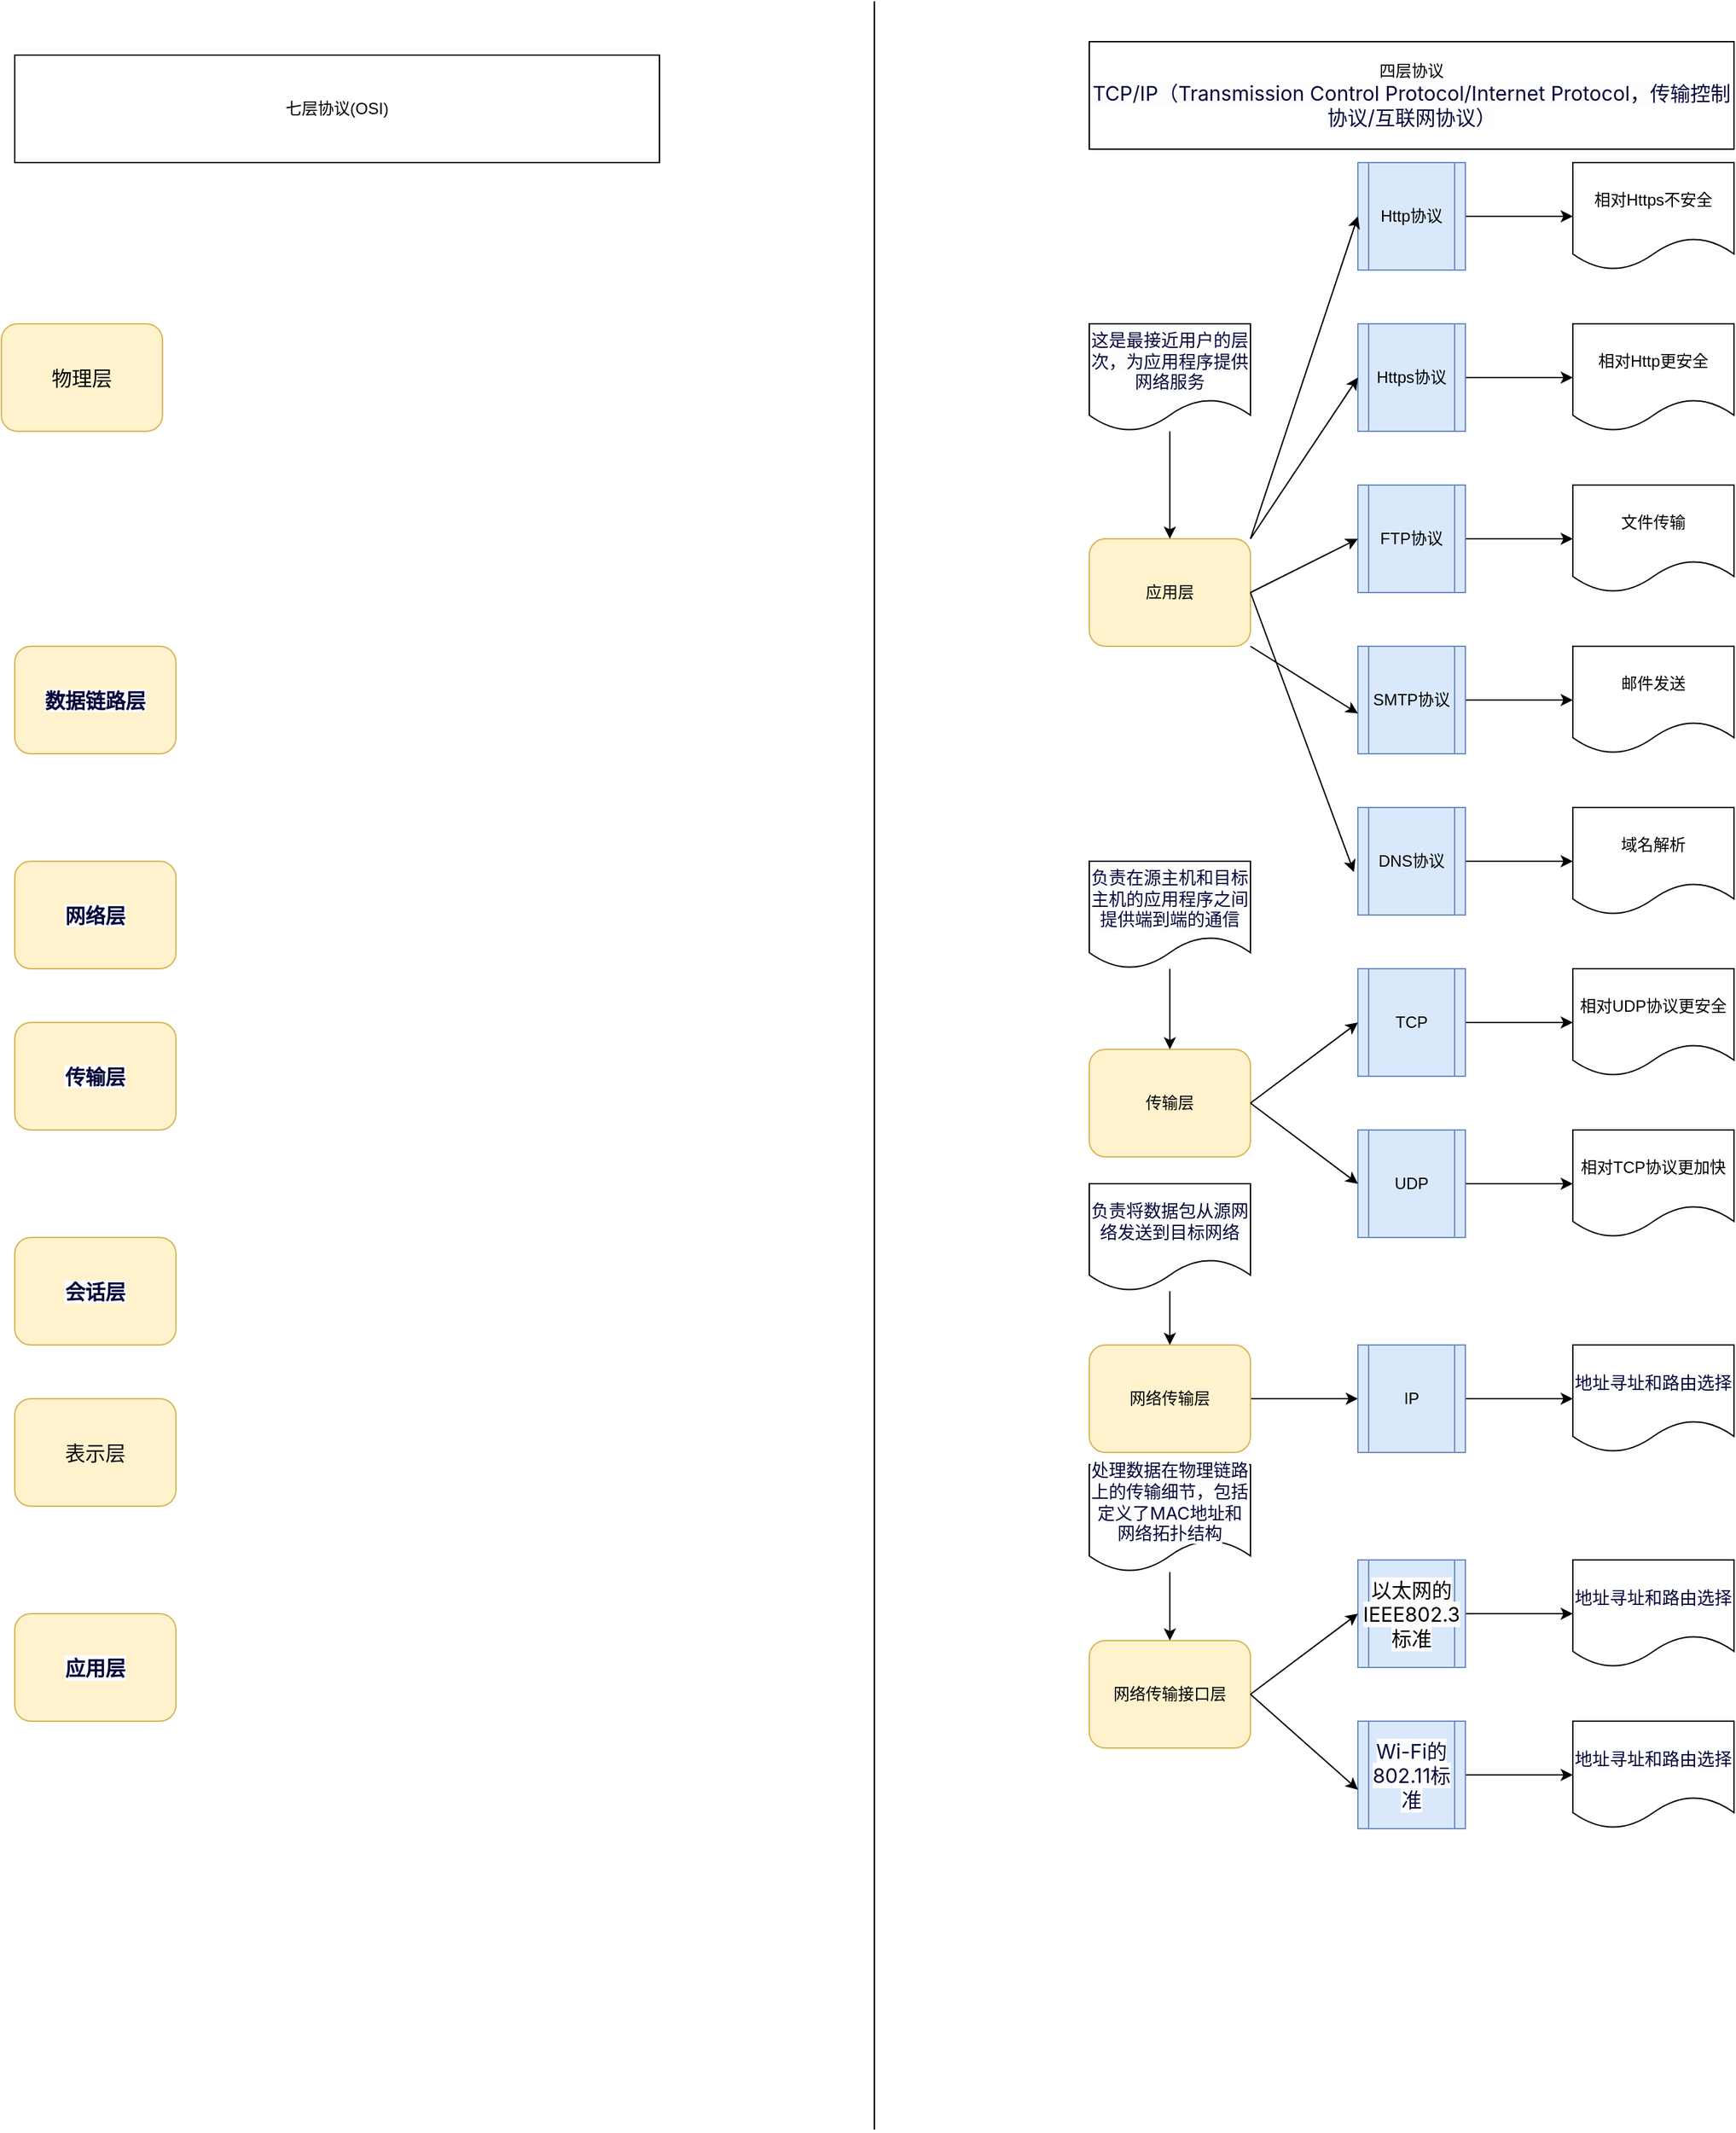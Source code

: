 <mxfile version="25.0.3">
  <diagram name="第 1 页" id="bnDQp0RB2ErarTcb1Inx">
    <mxGraphModel dx="1707" dy="444" grid="1" gridSize="10" guides="1" tooltips="1" connect="1" arrows="1" fold="1" page="1" pageScale="1" pageWidth="827" pageHeight="1169" math="0" shadow="0">
      <root>
        <mxCell id="0" />
        <mxCell id="1" parent="0" />
        <mxCell id="6gzfc5hC1QTd9-dfOM9L-1" value="" style="endArrow=none;html=1;rounded=0;" edge="1" parent="1">
          <mxGeometry width="50" height="50" relative="1" as="geometry">
            <mxPoint x="440" y="1584" as="sourcePoint" />
            <mxPoint x="440" as="targetPoint" />
          </mxGeometry>
        </mxCell>
        <mxCell id="6gzfc5hC1QTd9-dfOM9L-2" value="七层协议(OSI)" style="whiteSpace=wrap;html=1;" vertex="1" parent="1">
          <mxGeometry x="-200" y="40" width="480" height="80" as="geometry" />
        </mxCell>
        <mxCell id="6gzfc5hC1QTd9-dfOM9L-3" value="四层协议&lt;div&gt;&lt;span style=&quot;color: rgb(5, 7, 59); font-family: -apple-system, BlinkMacSystemFont, &amp;quot;Segoe UI&amp;quot;, Roboto, Ubuntu, &amp;quot;Helvetica Neue&amp;quot;, Helvetica, Arial, &amp;quot;PingFang SC&amp;quot;, &amp;quot;Hiragino Sans GB&amp;quot;, &amp;quot;Microsoft YaHei UI&amp;quot;, &amp;quot;Microsoft YaHei&amp;quot;, &amp;quot;Source Han Sans CN&amp;quot;, sans-serif, &amp;quot;Apple Color Emoji&amp;quot;, &amp;quot;Segoe UI Emoji&amp;quot;; font-size: 15px; text-align: start; background-color: rgb(253, 253, 254);&quot;&gt;TCP/IP（Transmission Control Protocol/Internet Protocol，传输控制协议/互联网协议）&lt;/span&gt;&lt;/div&gt;" style="whiteSpace=wrap;html=1;" vertex="1" parent="1">
          <mxGeometry x="600" y="30" width="480" height="80" as="geometry" />
        </mxCell>
        <mxCell id="6gzfc5hC1QTd9-dfOM9L-4" value="应用层" style="rounded=1;whiteSpace=wrap;html=1;fillColor=#fff2cc;strokeColor=#d6b656;" vertex="1" parent="1">
          <mxGeometry x="600" y="400" width="120" height="80" as="geometry" />
        </mxCell>
        <mxCell id="6gzfc5hC1QTd9-dfOM9L-5" value="传输层" style="rounded=1;whiteSpace=wrap;html=1;fillColor=#fff2cc;strokeColor=#d6b656;" vertex="1" parent="1">
          <mxGeometry x="600" y="780" width="120" height="80" as="geometry" />
        </mxCell>
        <mxCell id="6gzfc5hC1QTd9-dfOM9L-43" value="" style="edgeStyle=orthogonalEdgeStyle;rounded=0;orthogonalLoop=1;jettySize=auto;html=1;" edge="1" parent="1" source="6gzfc5hC1QTd9-dfOM9L-7" target="6gzfc5hC1QTd9-dfOM9L-42">
          <mxGeometry relative="1" as="geometry" />
        </mxCell>
        <mxCell id="6gzfc5hC1QTd9-dfOM9L-7" value="网络传输层" style="rounded=1;whiteSpace=wrap;html=1;fillColor=#fff2cc;strokeColor=#d6b656;" vertex="1" parent="1">
          <mxGeometry x="600" y="1000" width="120" height="80" as="geometry" />
        </mxCell>
        <mxCell id="6gzfc5hC1QTd9-dfOM9L-24" style="edgeStyle=orthogonalEdgeStyle;rounded=0;orthogonalLoop=1;jettySize=auto;html=1;entryX=0;entryY=0.5;entryDx=0;entryDy=0;" edge="1" parent="1" source="6gzfc5hC1QTd9-dfOM9L-9" target="6gzfc5hC1QTd9-dfOM9L-23">
          <mxGeometry relative="1" as="geometry" />
        </mxCell>
        <mxCell id="6gzfc5hC1QTd9-dfOM9L-9" value="Http协议" style="shape=process;whiteSpace=wrap;html=1;backgroundOutline=1;fillColor=#dae8fc;strokeColor=#6c8ebf;" vertex="1" parent="1">
          <mxGeometry x="800" y="120" width="80" height="80" as="geometry" />
        </mxCell>
        <mxCell id="6gzfc5hC1QTd9-dfOM9L-30" value="" style="edgeStyle=orthogonalEdgeStyle;rounded=0;orthogonalLoop=1;jettySize=auto;html=1;" edge="1" parent="1" source="6gzfc5hC1QTd9-dfOM9L-10" target="6gzfc5hC1QTd9-dfOM9L-25">
          <mxGeometry relative="1" as="geometry" />
        </mxCell>
        <mxCell id="6gzfc5hC1QTd9-dfOM9L-10" value="Https协议" style="shape=process;whiteSpace=wrap;html=1;backgroundOutline=1;fillColor=#dae8fc;strokeColor=#6c8ebf;" vertex="1" parent="1">
          <mxGeometry x="800" y="240" width="80" height="80" as="geometry" />
        </mxCell>
        <mxCell id="6gzfc5hC1QTd9-dfOM9L-31" value="" style="edgeStyle=orthogonalEdgeStyle;rounded=0;orthogonalLoop=1;jettySize=auto;html=1;" edge="1" parent="1" source="6gzfc5hC1QTd9-dfOM9L-11" target="6gzfc5hC1QTd9-dfOM9L-27">
          <mxGeometry relative="1" as="geometry" />
        </mxCell>
        <mxCell id="6gzfc5hC1QTd9-dfOM9L-11" value="FTP协议" style="shape=process;whiteSpace=wrap;html=1;backgroundOutline=1;fillColor=#dae8fc;strokeColor=#6c8ebf;" vertex="1" parent="1">
          <mxGeometry x="800" y="360" width="80" height="80" as="geometry" />
        </mxCell>
        <mxCell id="6gzfc5hC1QTd9-dfOM9L-32" value="" style="edgeStyle=orthogonalEdgeStyle;rounded=0;orthogonalLoop=1;jettySize=auto;html=1;" edge="1" parent="1" source="6gzfc5hC1QTd9-dfOM9L-12" target="6gzfc5hC1QTd9-dfOM9L-28">
          <mxGeometry relative="1" as="geometry" />
        </mxCell>
        <mxCell id="6gzfc5hC1QTd9-dfOM9L-12" value="SMTP协议" style="shape=process;whiteSpace=wrap;html=1;backgroundOutline=1;fillColor=#dae8fc;strokeColor=#6c8ebf;" vertex="1" parent="1">
          <mxGeometry x="800" y="480" width="80" height="80" as="geometry" />
        </mxCell>
        <mxCell id="6gzfc5hC1QTd9-dfOM9L-33" value="" style="edgeStyle=orthogonalEdgeStyle;rounded=0;orthogonalLoop=1;jettySize=auto;html=1;" edge="1" parent="1" source="6gzfc5hC1QTd9-dfOM9L-13" target="6gzfc5hC1QTd9-dfOM9L-29">
          <mxGeometry relative="1" as="geometry" />
        </mxCell>
        <mxCell id="6gzfc5hC1QTd9-dfOM9L-13" value="DNS协议" style="shape=process;whiteSpace=wrap;html=1;backgroundOutline=1;fillColor=#dae8fc;strokeColor=#6c8ebf;" vertex="1" parent="1">
          <mxGeometry x="800" y="600" width="80" height="80" as="geometry" />
        </mxCell>
        <mxCell id="6gzfc5hC1QTd9-dfOM9L-16" value="" style="endArrow=classic;html=1;rounded=0;entryX=0;entryY=0.5;entryDx=0;entryDy=0;exitX=1;exitY=0;exitDx=0;exitDy=0;" edge="1" parent="1" source="6gzfc5hC1QTd9-dfOM9L-4" target="6gzfc5hC1QTd9-dfOM9L-9">
          <mxGeometry width="50" height="50" relative="1" as="geometry">
            <mxPoint x="690" y="360" as="sourcePoint" />
            <mxPoint x="740" y="310" as="targetPoint" />
          </mxGeometry>
        </mxCell>
        <mxCell id="6gzfc5hC1QTd9-dfOM9L-17" value="" style="endArrow=classic;html=1;rounded=0;entryX=0;entryY=0.5;entryDx=0;entryDy=0;exitX=1;exitY=0;exitDx=0;exitDy=0;" edge="1" parent="1" source="6gzfc5hC1QTd9-dfOM9L-4" target="6gzfc5hC1QTd9-dfOM9L-10">
          <mxGeometry width="50" height="50" relative="1" as="geometry">
            <mxPoint x="690" y="360" as="sourcePoint" />
            <mxPoint x="740" y="310" as="targetPoint" />
          </mxGeometry>
        </mxCell>
        <mxCell id="6gzfc5hC1QTd9-dfOM9L-20" value="" style="endArrow=classic;html=1;rounded=0;exitX=1;exitY=0.5;exitDx=0;exitDy=0;entryX=0;entryY=0.5;entryDx=0;entryDy=0;" edge="1" parent="1" source="6gzfc5hC1QTd9-dfOM9L-4" target="6gzfc5hC1QTd9-dfOM9L-11">
          <mxGeometry width="50" height="50" relative="1" as="geometry">
            <mxPoint x="690" y="360" as="sourcePoint" />
            <mxPoint x="740" y="310" as="targetPoint" />
          </mxGeometry>
        </mxCell>
        <mxCell id="6gzfc5hC1QTd9-dfOM9L-21" value="" style="endArrow=classic;html=1;rounded=0;entryX=0;entryY=0.625;entryDx=0;entryDy=0;entryPerimeter=0;exitX=1;exitY=1;exitDx=0;exitDy=0;" edge="1" parent="1" source="6gzfc5hC1QTd9-dfOM9L-4" target="6gzfc5hC1QTd9-dfOM9L-12">
          <mxGeometry width="50" height="50" relative="1" as="geometry">
            <mxPoint x="690" y="460" as="sourcePoint" />
            <mxPoint x="740" y="410" as="targetPoint" />
          </mxGeometry>
        </mxCell>
        <mxCell id="6gzfc5hC1QTd9-dfOM9L-22" value="" style="endArrow=classic;html=1;rounded=0;entryX=-0.037;entryY=0.6;entryDx=0;entryDy=0;entryPerimeter=0;" edge="1" parent="1" target="6gzfc5hC1QTd9-dfOM9L-13">
          <mxGeometry width="50" height="50" relative="1" as="geometry">
            <mxPoint x="720" y="440" as="sourcePoint" />
            <mxPoint x="740" y="410" as="targetPoint" />
          </mxGeometry>
        </mxCell>
        <mxCell id="6gzfc5hC1QTd9-dfOM9L-23" value="相对Https不安全" style="shape=document;whiteSpace=wrap;html=1;boundedLbl=1;" vertex="1" parent="1">
          <mxGeometry x="960" y="120" width="120" height="80" as="geometry" />
        </mxCell>
        <mxCell id="6gzfc5hC1QTd9-dfOM9L-25" value="相对Http更安全" style="shape=document;whiteSpace=wrap;html=1;boundedLbl=1;" vertex="1" parent="1">
          <mxGeometry x="960" y="240" width="120" height="80" as="geometry" />
        </mxCell>
        <mxCell id="6gzfc5hC1QTd9-dfOM9L-26" value="网络传输接口层" style="rounded=1;whiteSpace=wrap;html=1;fillColor=#fff2cc;strokeColor=#d6b656;" vertex="1" parent="1">
          <mxGeometry x="600" y="1220" width="120" height="80" as="geometry" />
        </mxCell>
        <mxCell id="6gzfc5hC1QTd9-dfOM9L-27" value="文件传输" style="shape=document;whiteSpace=wrap;html=1;boundedLbl=1;" vertex="1" parent="1">
          <mxGeometry x="960" y="360" width="120" height="80" as="geometry" />
        </mxCell>
        <mxCell id="6gzfc5hC1QTd9-dfOM9L-28" value="邮件发送" style="shape=document;whiteSpace=wrap;html=1;boundedLbl=1;" vertex="1" parent="1">
          <mxGeometry x="960" y="480" width="120" height="80" as="geometry" />
        </mxCell>
        <mxCell id="6gzfc5hC1QTd9-dfOM9L-29" value="域名解析" style="shape=document;whiteSpace=wrap;html=1;boundedLbl=1;" vertex="1" parent="1">
          <mxGeometry x="960" y="600" width="120" height="80" as="geometry" />
        </mxCell>
        <mxCell id="6gzfc5hC1QTd9-dfOM9L-40" value="" style="edgeStyle=orthogonalEdgeStyle;rounded=0;orthogonalLoop=1;jettySize=auto;html=1;" edge="1" parent="1" source="6gzfc5hC1QTd9-dfOM9L-34" target="6gzfc5hC1QTd9-dfOM9L-38">
          <mxGeometry relative="1" as="geometry" />
        </mxCell>
        <mxCell id="6gzfc5hC1QTd9-dfOM9L-34" value="TCP" style="shape=process;whiteSpace=wrap;html=1;backgroundOutline=1;fillColor=#dae8fc;strokeColor=#6c8ebf;" vertex="1" parent="1">
          <mxGeometry x="800" y="720" width="80" height="80" as="geometry" />
        </mxCell>
        <mxCell id="6gzfc5hC1QTd9-dfOM9L-41" value="" style="edgeStyle=orthogonalEdgeStyle;rounded=0;orthogonalLoop=1;jettySize=auto;html=1;" edge="1" parent="1" source="6gzfc5hC1QTd9-dfOM9L-35" target="6gzfc5hC1QTd9-dfOM9L-39">
          <mxGeometry relative="1" as="geometry" />
        </mxCell>
        <mxCell id="6gzfc5hC1QTd9-dfOM9L-35" value="UDP" style="shape=process;whiteSpace=wrap;html=1;backgroundOutline=1;fillColor=#dae8fc;strokeColor=#6c8ebf;" vertex="1" parent="1">
          <mxGeometry x="800" y="840" width="80" height="80" as="geometry" />
        </mxCell>
        <mxCell id="6gzfc5hC1QTd9-dfOM9L-36" value="" style="endArrow=classic;html=1;rounded=0;entryX=0;entryY=0.5;entryDx=0;entryDy=0;exitX=1;exitY=0.5;exitDx=0;exitDy=0;" edge="1" parent="1" source="6gzfc5hC1QTd9-dfOM9L-5" target="6gzfc5hC1QTd9-dfOM9L-34">
          <mxGeometry width="50" height="50" relative="1" as="geometry">
            <mxPoint x="720" y="800" as="sourcePoint" />
            <mxPoint x="740" y="760" as="targetPoint" />
          </mxGeometry>
        </mxCell>
        <mxCell id="6gzfc5hC1QTd9-dfOM9L-37" value="" style="endArrow=classic;html=1;rounded=0;entryX=0;entryY=0.5;entryDx=0;entryDy=0;exitX=1;exitY=0.5;exitDx=0;exitDy=0;" edge="1" parent="1" source="6gzfc5hC1QTd9-dfOM9L-5" target="6gzfc5hC1QTd9-dfOM9L-35">
          <mxGeometry width="50" height="50" relative="1" as="geometry">
            <mxPoint x="690" y="810" as="sourcePoint" />
            <mxPoint x="740" y="760" as="targetPoint" />
          </mxGeometry>
        </mxCell>
        <mxCell id="6gzfc5hC1QTd9-dfOM9L-38" value="相对UDP协议更安全" style="shape=document;whiteSpace=wrap;html=1;boundedLbl=1;" vertex="1" parent="1">
          <mxGeometry x="960" y="720" width="120" height="80" as="geometry" />
        </mxCell>
        <mxCell id="6gzfc5hC1QTd9-dfOM9L-39" value="相对TCP协议更加快" style="shape=document;whiteSpace=wrap;html=1;boundedLbl=1;" vertex="1" parent="1">
          <mxGeometry x="960" y="840" width="120" height="80" as="geometry" />
        </mxCell>
        <mxCell id="6gzfc5hC1QTd9-dfOM9L-53" value="" style="edgeStyle=orthogonalEdgeStyle;rounded=0;orthogonalLoop=1;jettySize=auto;html=1;" edge="1" parent="1" source="6gzfc5hC1QTd9-dfOM9L-42" target="6gzfc5hC1QTd9-dfOM9L-50">
          <mxGeometry relative="1" as="geometry" />
        </mxCell>
        <mxCell id="6gzfc5hC1QTd9-dfOM9L-42" value="IP" style="shape=process;whiteSpace=wrap;html=1;backgroundOutline=1;fillColor=#dae8fc;strokeColor=#6c8ebf;" vertex="1" parent="1">
          <mxGeometry x="800" y="1000" width="80" height="80" as="geometry" />
        </mxCell>
        <mxCell id="6gzfc5hC1QTd9-dfOM9L-45" value="" style="edgeStyle=orthogonalEdgeStyle;rounded=0;orthogonalLoop=1;jettySize=auto;html=1;" edge="1" parent="1" source="6gzfc5hC1QTd9-dfOM9L-44" target="6gzfc5hC1QTd9-dfOM9L-7">
          <mxGeometry relative="1" as="geometry" />
        </mxCell>
        <mxCell id="6gzfc5hC1QTd9-dfOM9L-44" value="&lt;span style=&quot;color: rgb(5, 7, 59); font-family: -apple-system, BlinkMacSystemFont, &amp;quot;Segoe UI&amp;quot;, Roboto, Ubuntu, &amp;quot;Helvetica Neue&amp;quot;, Helvetica, Arial, &amp;quot;PingFang SC&amp;quot;, &amp;quot;Hiragino Sans GB&amp;quot;, &amp;quot;Microsoft YaHei UI&amp;quot;, &amp;quot;Microsoft YaHei&amp;quot;, &amp;quot;Source Han Sans CN&amp;quot;, sans-serif, &amp;quot;Apple Color Emoji&amp;quot;, &amp;quot;Segoe UI Emoji&amp;quot;; text-align: left; background-color: rgb(253, 253, 254);&quot;&gt;&lt;font style=&quot;font-size: 13px;&quot;&gt;负责将数据包从源网络发送到目标网络&lt;/font&gt;&lt;/span&gt;" style="shape=document;whiteSpace=wrap;html=1;boundedLbl=1;" vertex="1" parent="1">
          <mxGeometry x="600" y="880" width="120" height="80" as="geometry" />
        </mxCell>
        <mxCell id="6gzfc5hC1QTd9-dfOM9L-47" value="" style="edgeStyle=orthogonalEdgeStyle;rounded=0;orthogonalLoop=1;jettySize=auto;html=1;" edge="1" parent="1" source="6gzfc5hC1QTd9-dfOM9L-46" target="6gzfc5hC1QTd9-dfOM9L-5">
          <mxGeometry relative="1" as="geometry" />
        </mxCell>
        <mxCell id="6gzfc5hC1QTd9-dfOM9L-46" value="&lt;span style=&quot;color: rgb(5, 7, 59); font-family: -apple-system, BlinkMacSystemFont, &amp;quot;Segoe UI&amp;quot;, Roboto, Ubuntu, &amp;quot;Helvetica Neue&amp;quot;, Helvetica, Arial, &amp;quot;PingFang SC&amp;quot;, &amp;quot;Hiragino Sans GB&amp;quot;, &amp;quot;Microsoft YaHei UI&amp;quot;, &amp;quot;Microsoft YaHei&amp;quot;, &amp;quot;Source Han Sans CN&amp;quot;, sans-serif, &amp;quot;Apple Color Emoji&amp;quot;, &amp;quot;Segoe UI Emoji&amp;quot;; text-align: left; background-color: rgb(253, 253, 254);&quot;&gt;&lt;font style=&quot;font-size: 13px;&quot;&gt;负责在源主机和目标主机的应用程序之间提供端到端的通信&lt;/font&gt;&lt;/span&gt;" style="shape=document;whiteSpace=wrap;html=1;boundedLbl=1;" vertex="1" parent="1">
          <mxGeometry x="600" y="640" width="120" height="80" as="geometry" />
        </mxCell>
        <mxCell id="6gzfc5hC1QTd9-dfOM9L-49" value="" style="edgeStyle=orthogonalEdgeStyle;rounded=0;orthogonalLoop=1;jettySize=auto;html=1;" edge="1" parent="1" source="6gzfc5hC1QTd9-dfOM9L-48" target="6gzfc5hC1QTd9-dfOM9L-4">
          <mxGeometry relative="1" as="geometry" />
        </mxCell>
        <mxCell id="6gzfc5hC1QTd9-dfOM9L-48" value="&lt;span style=&quot;color: rgb(5, 7, 59); font-family: -apple-system, BlinkMacSystemFont, &amp;quot;Segoe UI&amp;quot;, Roboto, Ubuntu, &amp;quot;Helvetica Neue&amp;quot;, Helvetica, Arial, &amp;quot;PingFang SC&amp;quot;, &amp;quot;Hiragino Sans GB&amp;quot;, &amp;quot;Microsoft YaHei UI&amp;quot;, &amp;quot;Microsoft YaHei&amp;quot;, &amp;quot;Source Han Sans CN&amp;quot;, sans-serif, &amp;quot;Apple Color Emoji&amp;quot;, &amp;quot;Segoe UI Emoji&amp;quot;; text-align: left; background-color: rgb(253, 253, 254);&quot;&gt;&lt;font style=&quot;font-size: 13px;&quot;&gt;这是最接近用户的层次，为应用程序提供网络服务&lt;/font&gt;&lt;/span&gt;" style="shape=document;whiteSpace=wrap;html=1;boundedLbl=1;" vertex="1" parent="1">
          <mxGeometry x="600" y="240" width="120" height="80" as="geometry" />
        </mxCell>
        <mxCell id="6gzfc5hC1QTd9-dfOM9L-50" value="&lt;span style=&quot;color: rgb(5, 7, 59); font-family: -apple-system, BlinkMacSystemFont, &amp;quot;Segoe UI&amp;quot;, Roboto, Ubuntu, &amp;quot;Helvetica Neue&amp;quot;, Helvetica, Arial, &amp;quot;PingFang SC&amp;quot;, &amp;quot;Hiragino Sans GB&amp;quot;, &amp;quot;Microsoft YaHei UI&amp;quot;, &amp;quot;Microsoft YaHei&amp;quot;, &amp;quot;Source Han Sans CN&amp;quot;, sans-serif, &amp;quot;Apple Color Emoji&amp;quot;, &amp;quot;Segoe UI Emoji&amp;quot;; text-align: left; background-color: rgb(253, 253, 254);&quot;&gt;&lt;font style=&quot;font-size: 13px;&quot;&gt;地址寻址和路由选择&lt;/font&gt;&lt;/span&gt;" style="shape=document;whiteSpace=wrap;html=1;boundedLbl=1;" vertex="1" parent="1">
          <mxGeometry x="960" y="1000" width="120" height="80" as="geometry" />
        </mxCell>
        <mxCell id="6gzfc5hC1QTd9-dfOM9L-60" value="" style="edgeStyle=orthogonalEdgeStyle;rounded=0;orthogonalLoop=1;jettySize=auto;html=1;" edge="1" parent="1" source="6gzfc5hC1QTd9-dfOM9L-51" target="6gzfc5hC1QTd9-dfOM9L-58">
          <mxGeometry relative="1" as="geometry" />
        </mxCell>
        <mxCell id="6gzfc5hC1QTd9-dfOM9L-51" value="&lt;span style=&quot;font-family: -apple-system, BlinkMacSystemFont, &amp;quot;Segoe UI&amp;quot;, Roboto, Ubuntu, &amp;quot;Helvetica Neue&amp;quot;, Helvetica, Arial, &amp;quot;PingFang SC&amp;quot;, &amp;quot;Hiragino Sans GB&amp;quot;, &amp;quot;Microsoft YaHei UI&amp;quot;, &amp;quot;Microsoft YaHei&amp;quot;, &amp;quot;Source Han Sans CN&amp;quot;, sans-serif, &amp;quot;Apple Color Emoji&amp;quot;, &amp;quot;Segoe UI Emoji&amp;quot;; font-size: 15px; text-align: left; background-color: rgb(253, 253, 254);&quot;&gt;以太网&lt;/span&gt;&lt;span style=&quot;font-family: -apple-system, BlinkMacSystemFont, &amp;quot;Segoe UI&amp;quot;, Roboto, Ubuntu, &amp;quot;Helvetica Neue&amp;quot;, Helvetica, Arial, &amp;quot;PingFang SC&amp;quot;, &amp;quot;Hiragino Sans GB&amp;quot;, &amp;quot;Microsoft YaHei UI&amp;quot;, &amp;quot;Microsoft YaHei&amp;quot;, &amp;quot;Source Han Sans CN&amp;quot;, sans-serif, &amp;quot;Apple Color Emoji&amp;quot;, &amp;quot;Segoe UI Emoji&amp;quot;; font-size: 15px; text-align: left; background-color: rgb(253, 253, 254);&quot;&gt;的&lt;/span&gt;&lt;span style=&quot;font-family: -apple-system, BlinkMacSystemFont, &amp;quot;Segoe UI&amp;quot;, Roboto, Ubuntu, &amp;quot;Helvetica Neue&amp;quot;, Helvetica, Arial, &amp;quot;PingFang SC&amp;quot;, &amp;quot;Hiragino Sans GB&amp;quot;, &amp;quot;Microsoft YaHei UI&amp;quot;, &amp;quot;Microsoft YaHei&amp;quot;, &amp;quot;Source Han Sans CN&amp;quot;, sans-serif, &amp;quot;Apple Color Emoji&amp;quot;, &amp;quot;Segoe UI Emoji&amp;quot;; font-size: 15px; text-align: left; background-color: rgb(253, 253, 254);&quot;&gt;IEEE802.3标准&lt;/span&gt;" style="shape=process;whiteSpace=wrap;html=1;backgroundOutline=1;fillColor=#dae8fc;strokeColor=#6c8ebf;" vertex="1" parent="1">
          <mxGeometry x="800" y="1160" width="80" height="80" as="geometry" />
        </mxCell>
        <mxCell id="6gzfc5hC1QTd9-dfOM9L-61" value="" style="edgeStyle=orthogonalEdgeStyle;rounded=0;orthogonalLoop=1;jettySize=auto;html=1;" edge="1" parent="1" source="6gzfc5hC1QTd9-dfOM9L-52" target="6gzfc5hC1QTd9-dfOM9L-59">
          <mxGeometry relative="1" as="geometry" />
        </mxCell>
        <mxCell id="6gzfc5hC1QTd9-dfOM9L-52" value="&lt;span style=&quot;color: rgb(5, 7, 59); font-family: -apple-system, BlinkMacSystemFont, &amp;quot;Segoe UI&amp;quot;, Roboto, Ubuntu, &amp;quot;Helvetica Neue&amp;quot;, Helvetica, Arial, &amp;quot;PingFang SC&amp;quot;, &amp;quot;Hiragino Sans GB&amp;quot;, &amp;quot;Microsoft YaHei UI&amp;quot;, &amp;quot;Microsoft YaHei&amp;quot;, &amp;quot;Source Han Sans CN&amp;quot;, sans-serif, &amp;quot;Apple Color Emoji&amp;quot;, &amp;quot;Segoe UI Emoji&amp;quot;; font-size: 15px; text-align: left; background-color: rgb(253, 253, 254);&quot;&gt;Wi-Fi的802.11标准&lt;/span&gt;" style="shape=process;whiteSpace=wrap;html=1;backgroundOutline=1;fillColor=#dae8fc;strokeColor=#6c8ebf;" vertex="1" parent="1">
          <mxGeometry x="800" y="1280" width="80" height="80" as="geometry" />
        </mxCell>
        <mxCell id="6gzfc5hC1QTd9-dfOM9L-54" value="" style="endArrow=classic;html=1;rounded=0;entryX=0;entryY=0.5;entryDx=0;entryDy=0;exitX=1;exitY=0.5;exitDx=0;exitDy=0;" edge="1" parent="1" source="6gzfc5hC1QTd9-dfOM9L-26" target="6gzfc5hC1QTd9-dfOM9L-51">
          <mxGeometry width="50" height="50" relative="1" as="geometry">
            <mxPoint x="690" y="1300" as="sourcePoint" />
            <mxPoint x="740" y="1250" as="targetPoint" />
          </mxGeometry>
        </mxCell>
        <mxCell id="6gzfc5hC1QTd9-dfOM9L-55" value="" style="endArrow=classic;html=1;rounded=0;entryX=0;entryY=0.638;entryDx=0;entryDy=0;entryPerimeter=0;exitX=1;exitY=0.5;exitDx=0;exitDy=0;" edge="1" parent="1" source="6gzfc5hC1QTd9-dfOM9L-26" target="6gzfc5hC1QTd9-dfOM9L-52">
          <mxGeometry width="50" height="50" relative="1" as="geometry">
            <mxPoint x="690" y="1300" as="sourcePoint" />
            <mxPoint x="740" y="1250" as="targetPoint" />
          </mxGeometry>
        </mxCell>
        <mxCell id="6gzfc5hC1QTd9-dfOM9L-57" value="" style="edgeStyle=orthogonalEdgeStyle;rounded=0;orthogonalLoop=1;jettySize=auto;html=1;" edge="1" parent="1" source="6gzfc5hC1QTd9-dfOM9L-56" target="6gzfc5hC1QTd9-dfOM9L-26">
          <mxGeometry relative="1" as="geometry" />
        </mxCell>
        <mxCell id="6gzfc5hC1QTd9-dfOM9L-56" value="&lt;span style=&quot;color: rgb(5, 7, 59); font-family: -apple-system, BlinkMacSystemFont, &amp;quot;Segoe UI&amp;quot;, Roboto, Ubuntu, &amp;quot;Helvetica Neue&amp;quot;, Helvetica, Arial, &amp;quot;PingFang SC&amp;quot;, &amp;quot;Hiragino Sans GB&amp;quot;, &amp;quot;Microsoft YaHei UI&amp;quot;, &amp;quot;Microsoft YaHei&amp;quot;, &amp;quot;Source Han Sans CN&amp;quot;, sans-serif, &amp;quot;Apple Color Emoji&amp;quot;, &amp;quot;Segoe UI Emoji&amp;quot;; text-align: left; background-color: rgb(253, 253, 254);&quot;&gt;&lt;font style=&quot;font-size: 13px;&quot;&gt;处理数据在物理链路上的传输细节，包括定义了MAC地址和网络拓扑结构&lt;/font&gt;&lt;/span&gt;" style="shape=document;whiteSpace=wrap;html=1;boundedLbl=1;" vertex="1" parent="1">
          <mxGeometry x="600" y="1089" width="120" height="80" as="geometry" />
        </mxCell>
        <mxCell id="6gzfc5hC1QTd9-dfOM9L-58" value="&lt;span style=&quot;color: rgb(5, 7, 59); font-family: -apple-system, BlinkMacSystemFont, &amp;quot;Segoe UI&amp;quot;, Roboto, Ubuntu, &amp;quot;Helvetica Neue&amp;quot;, Helvetica, Arial, &amp;quot;PingFang SC&amp;quot;, &amp;quot;Hiragino Sans GB&amp;quot;, &amp;quot;Microsoft YaHei UI&amp;quot;, &amp;quot;Microsoft YaHei&amp;quot;, &amp;quot;Source Han Sans CN&amp;quot;, sans-serif, &amp;quot;Apple Color Emoji&amp;quot;, &amp;quot;Segoe UI Emoji&amp;quot;; text-align: left; background-color: rgb(253, 253, 254);&quot;&gt;&lt;font style=&quot;font-size: 13px;&quot;&gt;地址寻址和路由选择&lt;/font&gt;&lt;/span&gt;" style="shape=document;whiteSpace=wrap;html=1;boundedLbl=1;" vertex="1" parent="1">
          <mxGeometry x="960" y="1160" width="120" height="80" as="geometry" />
        </mxCell>
        <mxCell id="6gzfc5hC1QTd9-dfOM9L-59" value="&lt;span style=&quot;color: rgb(5, 7, 59); font-family: -apple-system, BlinkMacSystemFont, &amp;quot;Segoe UI&amp;quot;, Roboto, Ubuntu, &amp;quot;Helvetica Neue&amp;quot;, Helvetica, Arial, &amp;quot;PingFang SC&amp;quot;, &amp;quot;Hiragino Sans GB&amp;quot;, &amp;quot;Microsoft YaHei UI&amp;quot;, &amp;quot;Microsoft YaHei&amp;quot;, &amp;quot;Source Han Sans CN&amp;quot;, sans-serif, &amp;quot;Apple Color Emoji&amp;quot;, &amp;quot;Segoe UI Emoji&amp;quot;; text-align: left; background-color: rgb(253, 253, 254);&quot;&gt;&lt;font style=&quot;font-size: 13px;&quot;&gt;地址寻址和路由选择&lt;/font&gt;&lt;/span&gt;" style="shape=document;whiteSpace=wrap;html=1;boundedLbl=1;" vertex="1" parent="1">
          <mxGeometry x="960" y="1280" width="120" height="80" as="geometry" />
        </mxCell>
        <mxCell id="6gzfc5hC1QTd9-dfOM9L-62" value="&lt;font style=&quot;font-size: 15px;&quot;&gt;物理层&lt;/font&gt;" style="rounded=1;whiteSpace=wrap;html=1;fillColor=#fff2cc;strokeColor=#d6b656;" vertex="1" parent="1">
          <mxGeometry x="-210" y="240" width="120" height="80" as="geometry" />
        </mxCell>
        <mxCell id="6gzfc5hC1QTd9-dfOM9L-63" value="&lt;span style=&quot;box-sizing: border-box; padding: 0px; -webkit-font-smoothing: antialiased; list-style: none; margin: 0px; scrollbar-width: none; font-weight: 600; color: rgb(5, 7, 59); font-size: 15px; text-align: left; background-color: rgb(253, 253, 254);&quot;&gt;&lt;font face=&quot;Helvetica&quot;&gt;数据链路层&lt;/font&gt;&lt;/span&gt;" style="rounded=1;whiteSpace=wrap;html=1;fillColor=#fff2cc;strokeColor=#d6b656;" vertex="1" parent="1">
          <mxGeometry x="-200" y="480" width="120" height="80" as="geometry" />
        </mxCell>
        <mxCell id="6gzfc5hC1QTd9-dfOM9L-64" value="&lt;span style=&quot;box-sizing: border-box; padding: 0px; -webkit-font-smoothing: antialiased; list-style: none; margin: 0px; scrollbar-width: none; font-weight: 600; color: rgb(5, 7, 59); font-size: 15px; text-align: left; background-color: rgb(253, 253, 254);&quot;&gt;&lt;font face=&quot;Helvetica&quot;&gt;网络层&lt;/font&gt;&lt;/span&gt;" style="rounded=1;whiteSpace=wrap;html=1;fillColor=#fff2cc;strokeColor=#d6b656;" vertex="1" parent="1">
          <mxGeometry x="-200" y="640" width="120" height="80" as="geometry" />
        </mxCell>
        <mxCell id="6gzfc5hC1QTd9-dfOM9L-65" value="&lt;span style=&quot;box-sizing: border-box; padding: 0px; -webkit-font-smoothing: antialiased; list-style: none; margin: 0px; scrollbar-width: none; font-weight: 600; color: rgb(5, 7, 59); font-size: 15px; text-align: left; background-color: rgb(253, 253, 254);&quot;&gt;传输层&lt;/span&gt;" style="rounded=1;whiteSpace=wrap;html=1;fillColor=#fff2cc;strokeColor=#d6b656;" vertex="1" parent="1">
          <mxGeometry x="-200" y="760" width="120" height="80" as="geometry" />
        </mxCell>
        <mxCell id="6gzfc5hC1QTd9-dfOM9L-66" value="&lt;span style=&quot;box-sizing: border-box; padding: 0px; -webkit-font-smoothing: antialiased; list-style: none; margin: 0px; scrollbar-width: none; font-weight: 600; color: rgb(5, 7, 59); font-size: 15px; text-align: left; background-color: rgb(253, 253, 254);&quot;&gt;&lt;font face=&quot;Helvetica&quot;&gt;会话层&lt;/font&gt;&lt;/span&gt;" style="rounded=1;whiteSpace=wrap;html=1;fillColor=#fff2cc;strokeColor=#d6b656;" vertex="1" parent="1">
          <mxGeometry x="-200" y="920" width="120" height="80" as="geometry" />
        </mxCell>
        <mxCell id="6gzfc5hC1QTd9-dfOM9L-67" value="&lt;font style=&quot;font-size: 15px;&quot;&gt;表示层&lt;/font&gt;" style="rounded=1;whiteSpace=wrap;html=1;fillColor=#fff2cc;strokeColor=#d6b656;" vertex="1" parent="1">
          <mxGeometry x="-200" y="1040" width="120" height="80" as="geometry" />
        </mxCell>
        <mxCell id="6gzfc5hC1QTd9-dfOM9L-68" value="&lt;span style=&quot;box-sizing: border-box; padding: 0px; -webkit-font-smoothing: antialiased; list-style: none; margin: 0px; scrollbar-width: none; font-family: -apple-system, BlinkMacSystemFont, &amp;quot;Segoe UI&amp;quot;, Roboto, Ubuntu, &amp;quot;Helvetica Neue&amp;quot;, Helvetica, Arial, &amp;quot;PingFang SC&amp;quot;, &amp;quot;Hiragino Sans GB&amp;quot;, &amp;quot;Microsoft YaHei UI&amp;quot;, &amp;quot;Microsoft YaHei&amp;quot;, &amp;quot;Source Han Sans CN&amp;quot;, sans-serif, &amp;quot;Apple Color Emoji&amp;quot;, &amp;quot;Segoe UI Emoji&amp;quot;; font-weight: 600; color: rgb(5, 7, 59); font-size: 15px; text-align: left; background-color: rgb(253, 253, 254);&quot;&gt;应用层&lt;/span&gt;" style="rounded=1;whiteSpace=wrap;html=1;fillColor=#fff2cc;strokeColor=#d6b656;" vertex="1" parent="1">
          <mxGeometry x="-200" y="1200" width="120" height="80" as="geometry" />
        </mxCell>
      </root>
    </mxGraphModel>
  </diagram>
</mxfile>
